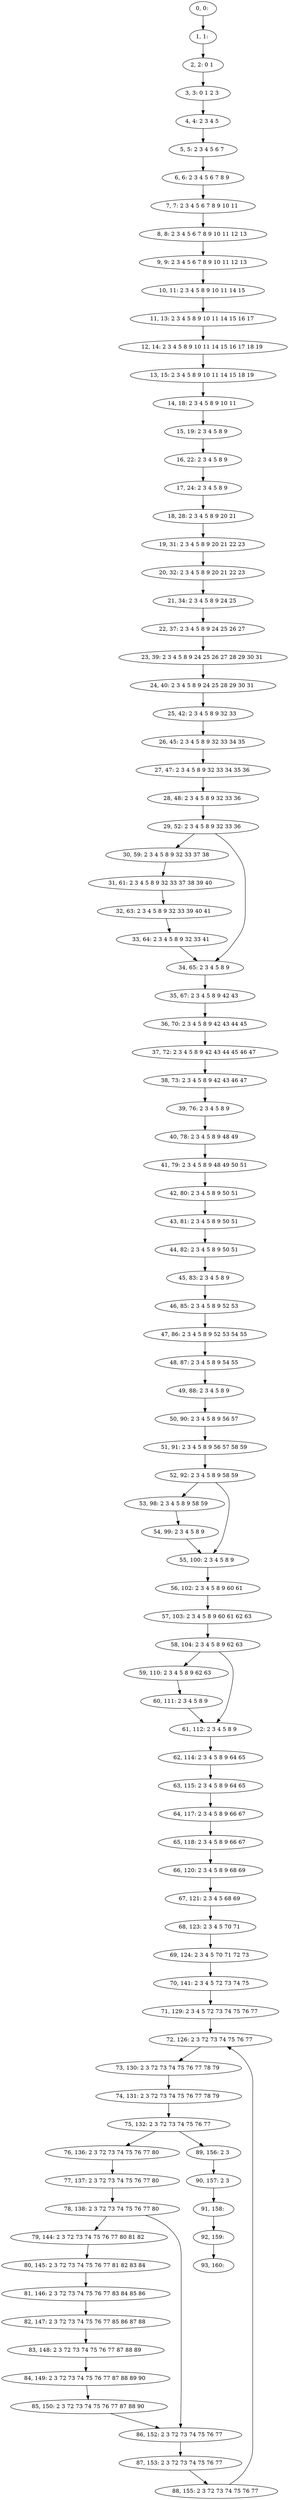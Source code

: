 digraph G {
0[label="0, 0: "];
1[label="1, 1: "];
2[label="2, 2: 0 1 "];
3[label="3, 3: 0 1 2 3 "];
4[label="4, 4: 2 3 4 5 "];
5[label="5, 5: 2 3 4 5 6 7 "];
6[label="6, 6: 2 3 4 5 6 7 8 9 "];
7[label="7, 7: 2 3 4 5 6 7 8 9 10 11 "];
8[label="8, 8: 2 3 4 5 6 7 8 9 10 11 12 13 "];
9[label="9, 9: 2 3 4 5 6 7 8 9 10 11 12 13 "];
10[label="10, 11: 2 3 4 5 8 9 10 11 14 15 "];
11[label="11, 13: 2 3 4 5 8 9 10 11 14 15 16 17 "];
12[label="12, 14: 2 3 4 5 8 9 10 11 14 15 16 17 18 19 "];
13[label="13, 15: 2 3 4 5 8 9 10 11 14 15 18 19 "];
14[label="14, 18: 2 3 4 5 8 9 10 11 "];
15[label="15, 19: 2 3 4 5 8 9 "];
16[label="16, 22: 2 3 4 5 8 9 "];
17[label="17, 24: 2 3 4 5 8 9 "];
18[label="18, 28: 2 3 4 5 8 9 20 21 "];
19[label="19, 31: 2 3 4 5 8 9 20 21 22 23 "];
20[label="20, 32: 2 3 4 5 8 9 20 21 22 23 "];
21[label="21, 34: 2 3 4 5 8 9 24 25 "];
22[label="22, 37: 2 3 4 5 8 9 24 25 26 27 "];
23[label="23, 39: 2 3 4 5 8 9 24 25 26 27 28 29 30 31 "];
24[label="24, 40: 2 3 4 5 8 9 24 25 28 29 30 31 "];
25[label="25, 42: 2 3 4 5 8 9 32 33 "];
26[label="26, 45: 2 3 4 5 8 9 32 33 34 35 "];
27[label="27, 47: 2 3 4 5 8 9 32 33 34 35 36 "];
28[label="28, 48: 2 3 4 5 8 9 32 33 36 "];
29[label="29, 52: 2 3 4 5 8 9 32 33 36 "];
30[label="30, 59: 2 3 4 5 8 9 32 33 37 38 "];
31[label="31, 61: 2 3 4 5 8 9 32 33 37 38 39 40 "];
32[label="32, 63: 2 3 4 5 8 9 32 33 39 40 41 "];
33[label="33, 64: 2 3 4 5 8 9 32 33 41 "];
34[label="34, 65: 2 3 4 5 8 9 "];
35[label="35, 67: 2 3 4 5 8 9 42 43 "];
36[label="36, 70: 2 3 4 5 8 9 42 43 44 45 "];
37[label="37, 72: 2 3 4 5 8 9 42 43 44 45 46 47 "];
38[label="38, 73: 2 3 4 5 8 9 42 43 46 47 "];
39[label="39, 76: 2 3 4 5 8 9 "];
40[label="40, 78: 2 3 4 5 8 9 48 49 "];
41[label="41, 79: 2 3 4 5 8 9 48 49 50 51 "];
42[label="42, 80: 2 3 4 5 8 9 50 51 "];
43[label="43, 81: 2 3 4 5 8 9 50 51 "];
44[label="44, 82: 2 3 4 5 8 9 50 51 "];
45[label="45, 83: 2 3 4 5 8 9 "];
46[label="46, 85: 2 3 4 5 8 9 52 53 "];
47[label="47, 86: 2 3 4 5 8 9 52 53 54 55 "];
48[label="48, 87: 2 3 4 5 8 9 54 55 "];
49[label="49, 88: 2 3 4 5 8 9 "];
50[label="50, 90: 2 3 4 5 8 9 56 57 "];
51[label="51, 91: 2 3 4 5 8 9 56 57 58 59 "];
52[label="52, 92: 2 3 4 5 8 9 58 59 "];
53[label="53, 98: 2 3 4 5 8 9 58 59 "];
54[label="54, 99: 2 3 4 5 8 9 "];
55[label="55, 100: 2 3 4 5 8 9 "];
56[label="56, 102: 2 3 4 5 8 9 60 61 "];
57[label="57, 103: 2 3 4 5 8 9 60 61 62 63 "];
58[label="58, 104: 2 3 4 5 8 9 62 63 "];
59[label="59, 110: 2 3 4 5 8 9 62 63 "];
60[label="60, 111: 2 3 4 5 8 9 "];
61[label="61, 112: 2 3 4 5 8 9 "];
62[label="62, 114: 2 3 4 5 8 9 64 65 "];
63[label="63, 115: 2 3 4 5 8 9 64 65 "];
64[label="64, 117: 2 3 4 5 8 9 66 67 "];
65[label="65, 118: 2 3 4 5 8 9 66 67 "];
66[label="66, 120: 2 3 4 5 8 9 68 69 "];
67[label="67, 121: 2 3 4 5 68 69 "];
68[label="68, 123: 2 3 4 5 70 71 "];
69[label="69, 124: 2 3 4 5 70 71 72 73 "];
70[label="70, 141: 2 3 4 5 72 73 74 75 "];
71[label="71, 129: 2 3 4 5 72 73 74 75 76 77 "];
72[label="72, 126: 2 3 72 73 74 75 76 77 "];
73[label="73, 130: 2 3 72 73 74 75 76 77 78 79 "];
74[label="74, 131: 2 3 72 73 74 75 76 77 78 79 "];
75[label="75, 132: 2 3 72 73 74 75 76 77 "];
76[label="76, 136: 2 3 72 73 74 75 76 77 80 "];
77[label="77, 137: 2 3 72 73 74 75 76 77 80 "];
78[label="78, 138: 2 3 72 73 74 75 76 77 80 "];
79[label="79, 144: 2 3 72 73 74 75 76 77 80 81 82 "];
80[label="80, 145: 2 3 72 73 74 75 76 77 81 82 83 84 "];
81[label="81, 146: 2 3 72 73 74 75 76 77 83 84 85 86 "];
82[label="82, 147: 2 3 72 73 74 75 76 77 85 86 87 88 "];
83[label="83, 148: 2 3 72 73 74 75 76 77 87 88 89 "];
84[label="84, 149: 2 3 72 73 74 75 76 77 87 88 89 90 "];
85[label="85, 150: 2 3 72 73 74 75 76 77 87 88 90 "];
86[label="86, 152: 2 3 72 73 74 75 76 77 "];
87[label="87, 153: 2 3 72 73 74 75 76 77 "];
88[label="88, 155: 2 3 72 73 74 75 76 77 "];
89[label="89, 156: 2 3 "];
90[label="90, 157: 2 3 "];
91[label="91, 158: "];
92[label="92, 159: "];
93[label="93, 160: "];
0->1 ;
1->2 ;
2->3 ;
3->4 ;
4->5 ;
5->6 ;
6->7 ;
7->8 ;
8->9 ;
9->10 ;
10->11 ;
11->12 ;
12->13 ;
13->14 ;
14->15 ;
15->16 ;
16->17 ;
17->18 ;
18->19 ;
19->20 ;
20->21 ;
21->22 ;
22->23 ;
23->24 ;
24->25 ;
25->26 ;
26->27 ;
27->28 ;
28->29 ;
29->30 ;
29->34 ;
30->31 ;
31->32 ;
32->33 ;
33->34 ;
34->35 ;
35->36 ;
36->37 ;
37->38 ;
38->39 ;
39->40 ;
40->41 ;
41->42 ;
42->43 ;
43->44 ;
44->45 ;
45->46 ;
46->47 ;
47->48 ;
48->49 ;
49->50 ;
50->51 ;
51->52 ;
52->53 ;
52->55 ;
53->54 ;
54->55 ;
55->56 ;
56->57 ;
57->58 ;
58->59 ;
58->61 ;
59->60 ;
60->61 ;
61->62 ;
62->63 ;
63->64 ;
64->65 ;
65->66 ;
66->67 ;
67->68 ;
68->69 ;
69->70 ;
70->71 ;
71->72 ;
72->73 ;
73->74 ;
74->75 ;
75->76 ;
75->89 ;
76->77 ;
77->78 ;
78->79 ;
78->86 ;
79->80 ;
80->81 ;
81->82 ;
82->83 ;
83->84 ;
84->85 ;
85->86 ;
86->87 ;
87->88 ;
88->72 ;
89->90 ;
90->91 ;
91->92 ;
92->93 ;
}
